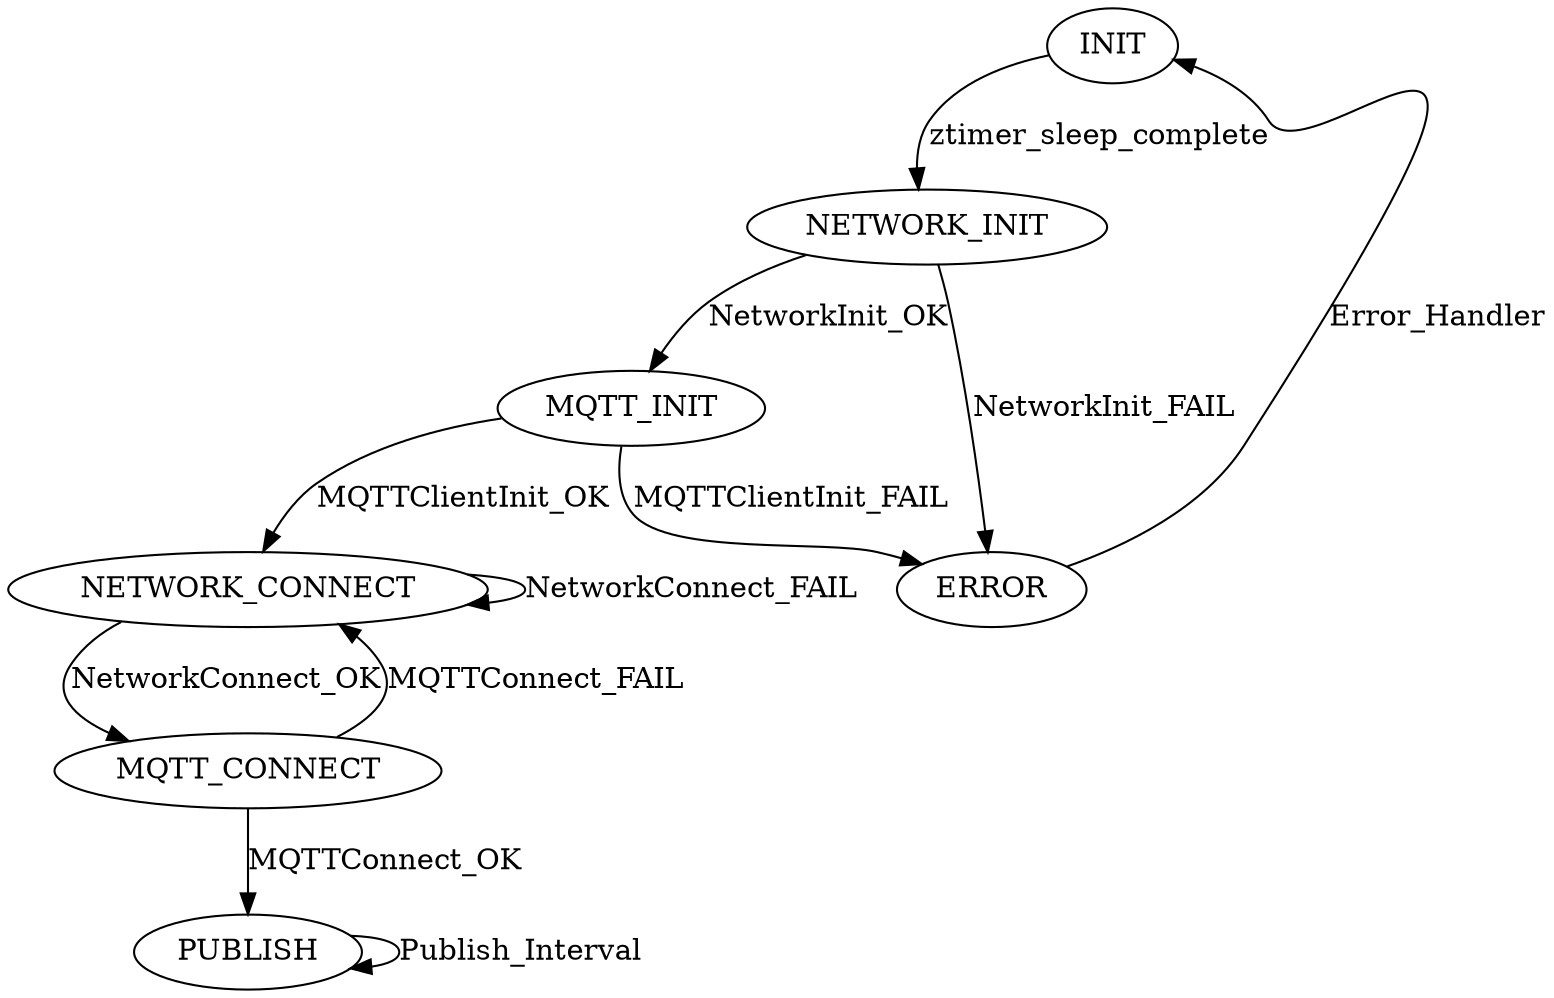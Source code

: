 // FSM
digraph {
	INIT [label=INIT]
	INIT -> NETWORK_INIT [label=ztimer_sleep_complete]
	NETWORK_INIT [label=NETWORK_INIT]
	NETWORK_INIT -> MQTT_INIT [label=NetworkInit_OK]
	NETWORK_INIT -> ERROR [label=NetworkInit_FAIL]
	MQTT_INIT [label=MQTT_INIT]
	MQTT_INIT -> NETWORK_CONNECT [label=MQTTClientInit_OK]
	MQTT_INIT -> ERROR [label=MQTTClientInit_FAIL]
	NETWORK_CONNECT [label=NETWORK_CONNECT]
	NETWORK_CONNECT -> MQTT_CONNECT [label=NetworkConnect_OK]
	NETWORK_CONNECT -> NETWORK_CONNECT [label=NetworkConnect_FAIL]
	MQTT_CONNECT [label=MQTT_CONNECT]
	MQTT_CONNECT -> PUBLISH [label=MQTTConnect_OK]
	MQTT_CONNECT -> NETWORK_CONNECT [label=MQTTConnect_FAIL]
	PUBLISH [label=PUBLISH]
	PUBLISH -> PUBLISH [label=Publish_Interval]
	ERROR [label=ERROR]
	ERROR -> INIT [label=Error_Handler]
}
